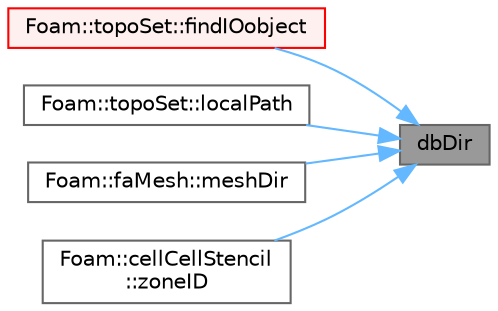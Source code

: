 digraph "dbDir"
{
 // LATEX_PDF_SIZE
  bgcolor="transparent";
  edge [fontname=Helvetica,fontsize=10,labelfontname=Helvetica,labelfontsize=10];
  node [fontname=Helvetica,fontsize=10,shape=box,height=0.2,width=0.4];
  rankdir="RL";
  Node1 [id="Node000001",label="dbDir",height=0.2,width=0.4,color="gray40", fillcolor="grey60", style="filled", fontcolor="black",tooltip=" "];
  Node1 -> Node2 [id="edge1_Node000001_Node000002",dir="back",color="steelblue1",style="solid",tooltip=" "];
  Node2 [id="Node000002",label="Foam::topoSet::findIOobject",height=0.2,width=0.4,color="red", fillcolor="#FFF0F0", style="filled",URL="$classFoam_1_1topoSet.html#a4d68716f49f713d7adae23ab062850a5",tooltip=" "];
  Node1 -> Node6 [id="edge2_Node000001_Node000006",dir="back",color="steelblue1",style="solid",tooltip=" "];
  Node6 [id="Node000006",label="Foam::topoSet::localPath",height=0.2,width=0.4,color="grey40", fillcolor="white", style="filled",URL="$classFoam_1_1topoSet.html#a43f6b87ebf543e86f5da699dba0152a6",tooltip=" "];
  Node1 -> Node7 [id="edge3_Node000001_Node000007",dir="back",color="steelblue1",style="solid",tooltip=" "];
  Node7 [id="Node000007",label="Foam::faMesh::meshDir",height=0.2,width=0.4,color="grey40", fillcolor="white", style="filled",URL="$classFoam_1_1faMesh.html#a35bc3ae2032ce6d7dda00f90cd70414a",tooltip=" "];
  Node1 -> Node8 [id="edge4_Node000001_Node000008",dir="back",color="steelblue1",style="solid",tooltip=" "];
  Node8 [id="Node000008",label="Foam::cellCellStencil\l::zoneID",height=0.2,width=0.4,color="grey40", fillcolor="white", style="filled",URL="$classFoam_1_1cellCellStencil.html#aa0e2b44b62f48e6920a68e3dd50fb40e",tooltip=" "];
}

